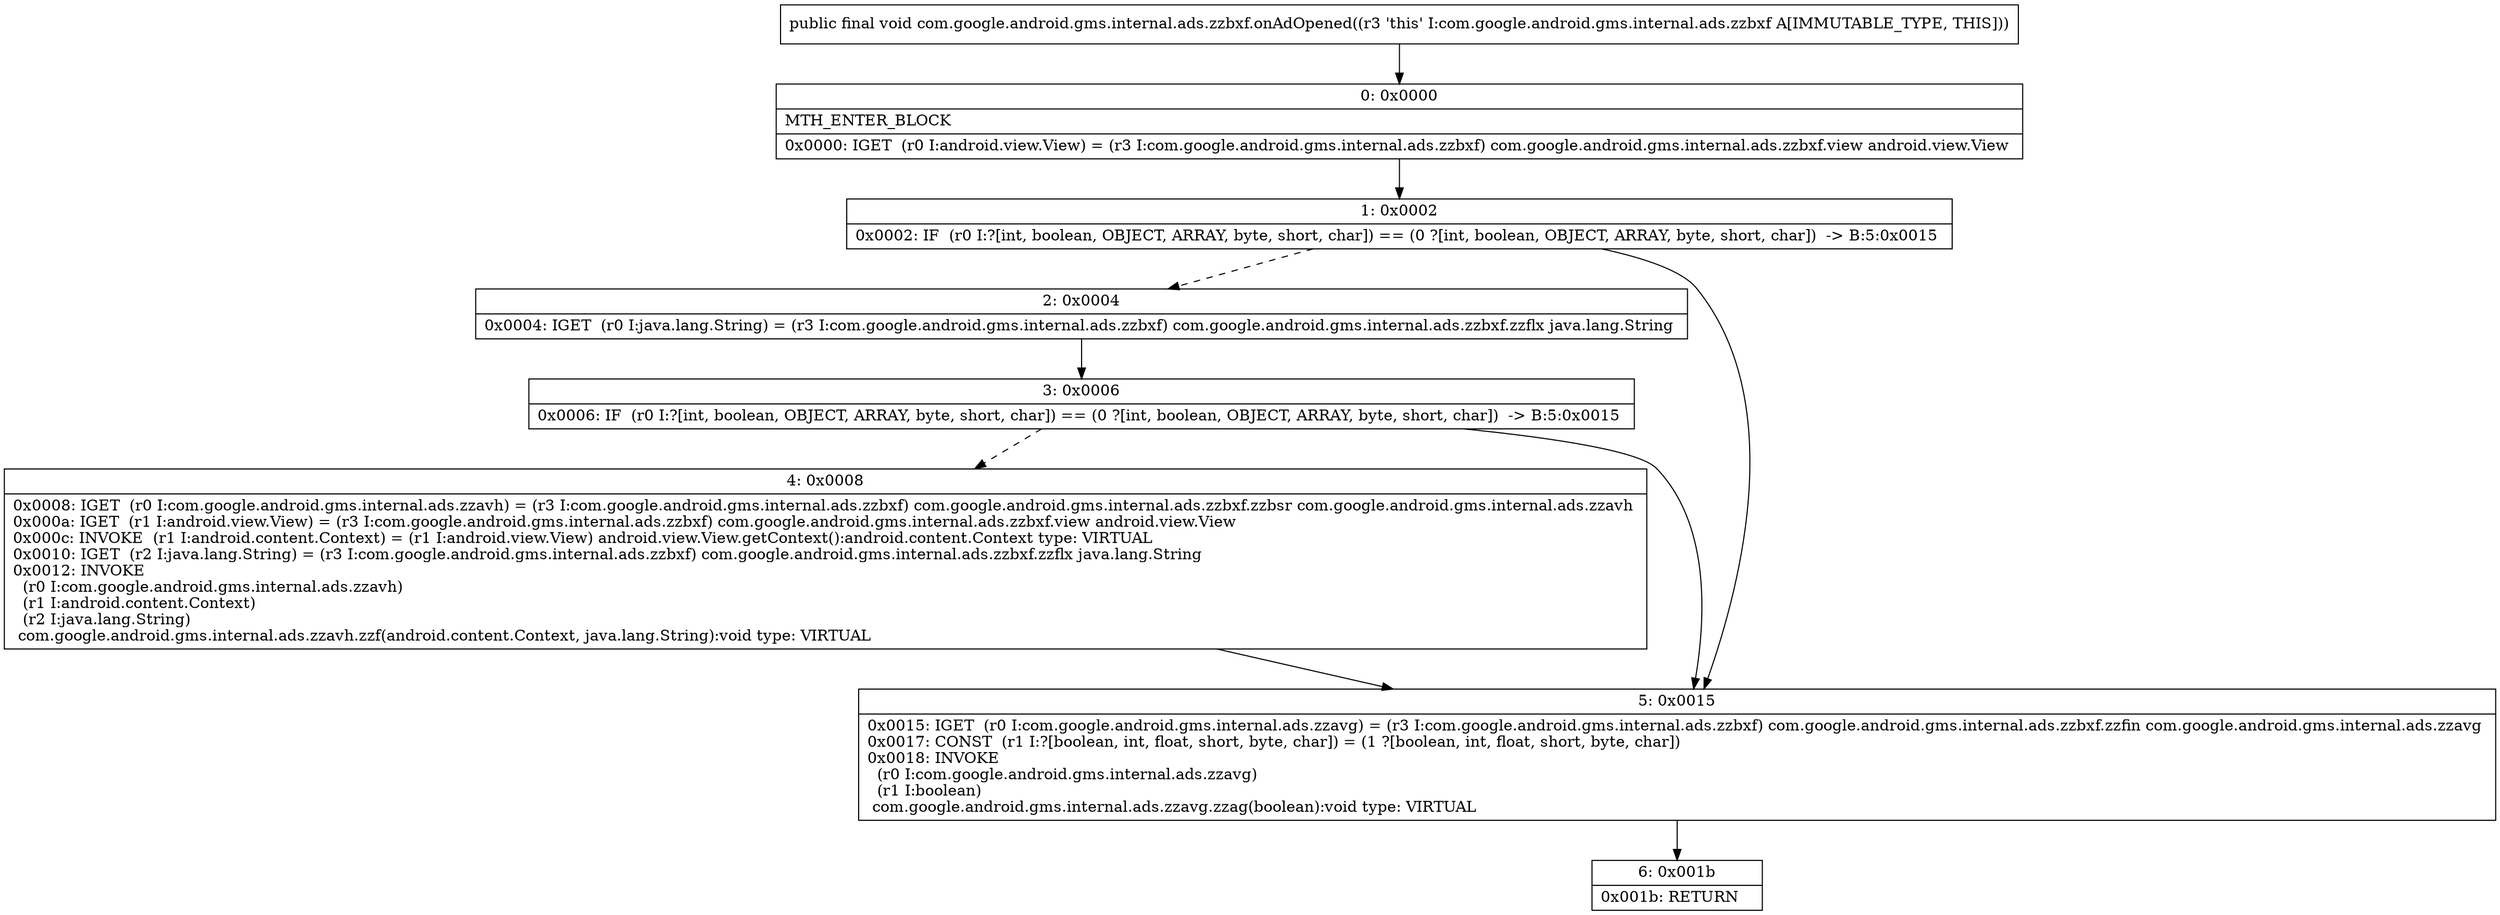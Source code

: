 digraph "CFG forcom.google.android.gms.internal.ads.zzbxf.onAdOpened()V" {
Node_0 [shape=record,label="{0\:\ 0x0000|MTH_ENTER_BLOCK\l|0x0000: IGET  (r0 I:android.view.View) = (r3 I:com.google.android.gms.internal.ads.zzbxf) com.google.android.gms.internal.ads.zzbxf.view android.view.View \l}"];
Node_1 [shape=record,label="{1\:\ 0x0002|0x0002: IF  (r0 I:?[int, boolean, OBJECT, ARRAY, byte, short, char]) == (0 ?[int, boolean, OBJECT, ARRAY, byte, short, char])  \-\> B:5:0x0015 \l}"];
Node_2 [shape=record,label="{2\:\ 0x0004|0x0004: IGET  (r0 I:java.lang.String) = (r3 I:com.google.android.gms.internal.ads.zzbxf) com.google.android.gms.internal.ads.zzbxf.zzflx java.lang.String \l}"];
Node_3 [shape=record,label="{3\:\ 0x0006|0x0006: IF  (r0 I:?[int, boolean, OBJECT, ARRAY, byte, short, char]) == (0 ?[int, boolean, OBJECT, ARRAY, byte, short, char])  \-\> B:5:0x0015 \l}"];
Node_4 [shape=record,label="{4\:\ 0x0008|0x0008: IGET  (r0 I:com.google.android.gms.internal.ads.zzavh) = (r3 I:com.google.android.gms.internal.ads.zzbxf) com.google.android.gms.internal.ads.zzbxf.zzbsr com.google.android.gms.internal.ads.zzavh \l0x000a: IGET  (r1 I:android.view.View) = (r3 I:com.google.android.gms.internal.ads.zzbxf) com.google.android.gms.internal.ads.zzbxf.view android.view.View \l0x000c: INVOKE  (r1 I:android.content.Context) = (r1 I:android.view.View) android.view.View.getContext():android.content.Context type: VIRTUAL \l0x0010: IGET  (r2 I:java.lang.String) = (r3 I:com.google.android.gms.internal.ads.zzbxf) com.google.android.gms.internal.ads.zzbxf.zzflx java.lang.String \l0x0012: INVOKE  \l  (r0 I:com.google.android.gms.internal.ads.zzavh)\l  (r1 I:android.content.Context)\l  (r2 I:java.lang.String)\l com.google.android.gms.internal.ads.zzavh.zzf(android.content.Context, java.lang.String):void type: VIRTUAL \l}"];
Node_5 [shape=record,label="{5\:\ 0x0015|0x0015: IGET  (r0 I:com.google.android.gms.internal.ads.zzavg) = (r3 I:com.google.android.gms.internal.ads.zzbxf) com.google.android.gms.internal.ads.zzbxf.zzfin com.google.android.gms.internal.ads.zzavg \l0x0017: CONST  (r1 I:?[boolean, int, float, short, byte, char]) = (1 ?[boolean, int, float, short, byte, char]) \l0x0018: INVOKE  \l  (r0 I:com.google.android.gms.internal.ads.zzavg)\l  (r1 I:boolean)\l com.google.android.gms.internal.ads.zzavg.zzag(boolean):void type: VIRTUAL \l}"];
Node_6 [shape=record,label="{6\:\ 0x001b|0x001b: RETURN   \l}"];
MethodNode[shape=record,label="{public final void com.google.android.gms.internal.ads.zzbxf.onAdOpened((r3 'this' I:com.google.android.gms.internal.ads.zzbxf A[IMMUTABLE_TYPE, THIS])) }"];
MethodNode -> Node_0;
Node_0 -> Node_1;
Node_1 -> Node_2[style=dashed];
Node_1 -> Node_5;
Node_2 -> Node_3;
Node_3 -> Node_4[style=dashed];
Node_3 -> Node_5;
Node_4 -> Node_5;
Node_5 -> Node_6;
}

